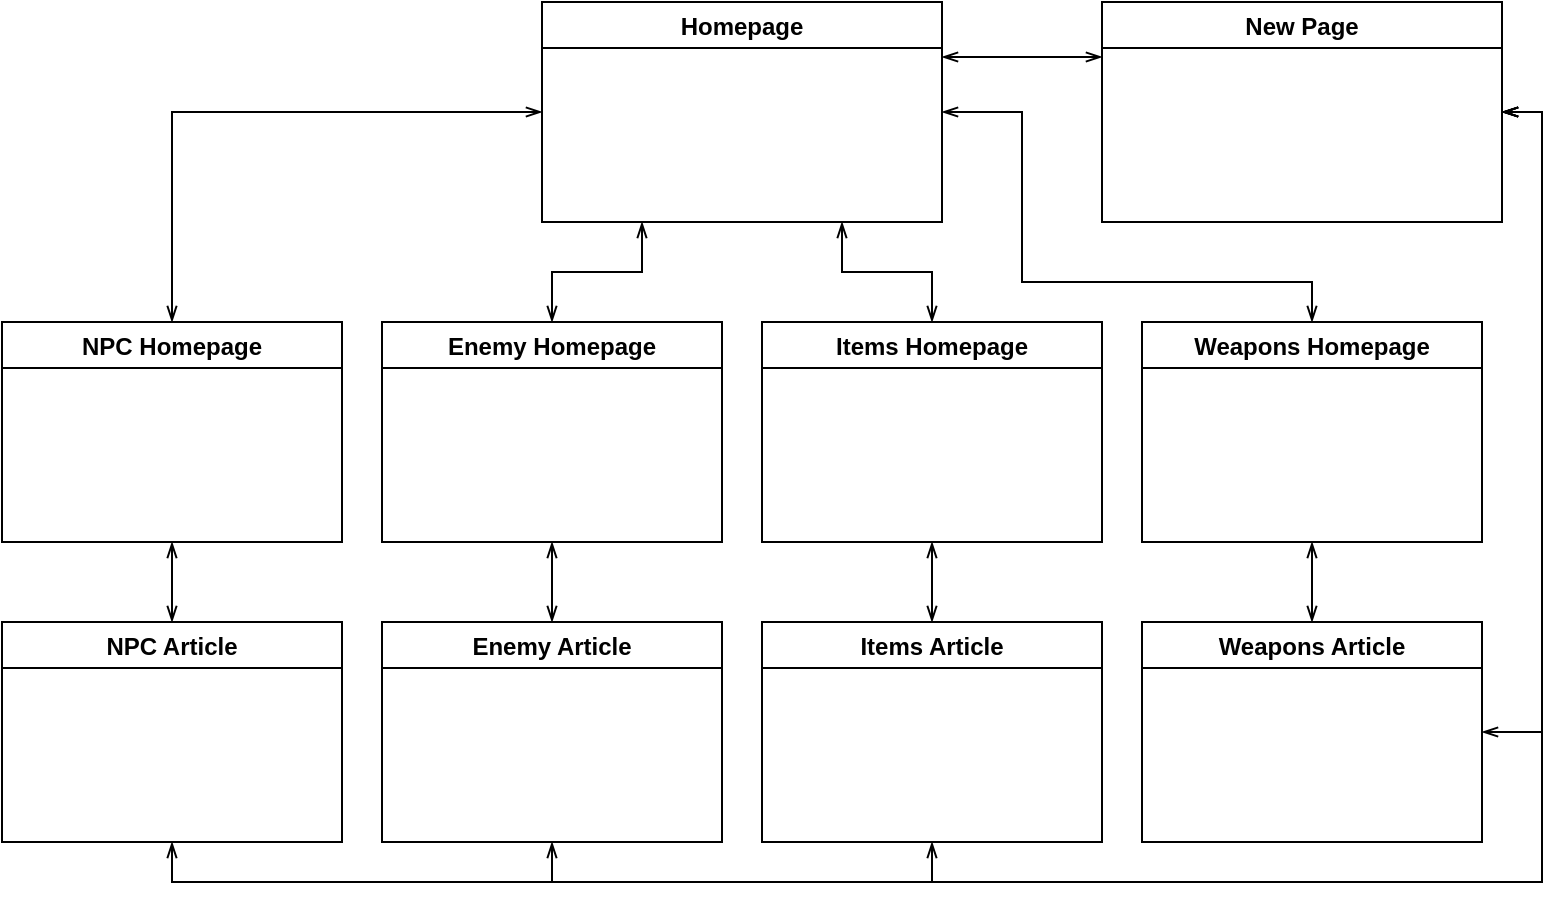 <mxfile version="17.1.3" type="github">
  <diagram id="C5RBs43oDa-KdzZeNtuy" name="Page-1">
    <mxGraphModel dx="1038" dy="489" grid="1" gridSize="10" guides="1" tooltips="1" connect="1" arrows="1" fold="1" page="1" pageScale="1" pageWidth="827" pageHeight="1169" math="0" shadow="0">
      <root>
        <mxCell id="WIyWlLk6GJQsqaUBKTNV-0" />
        <mxCell id="WIyWlLk6GJQsqaUBKTNV-1" parent="WIyWlLk6GJQsqaUBKTNV-0" />
        <mxCell id="R_5rNcwpgUmmxtOs-XdA-9" style="edgeStyle=orthogonalEdgeStyle;rounded=0;orthogonalLoop=1;jettySize=auto;html=1;exitX=0;exitY=0.5;exitDx=0;exitDy=0;entryX=0.5;entryY=0;entryDx=0;entryDy=0;startArrow=openThin;startFill=0;endArrow=openThin;endFill=0;" edge="1" parent="WIyWlLk6GJQsqaUBKTNV-1" source="R_5rNcwpgUmmxtOs-XdA-0" target="R_5rNcwpgUmmxtOs-XdA-1">
          <mxGeometry relative="1" as="geometry" />
        </mxCell>
        <mxCell id="R_5rNcwpgUmmxtOs-XdA-12" style="edgeStyle=orthogonalEdgeStyle;rounded=0;orthogonalLoop=1;jettySize=auto;html=1;exitX=0.75;exitY=1;exitDx=0;exitDy=0;entryX=0.5;entryY=0;entryDx=0;entryDy=0;startArrow=openThin;startFill=0;endArrow=openThin;endFill=0;" edge="1" parent="WIyWlLk6GJQsqaUBKTNV-1" source="R_5rNcwpgUmmxtOs-XdA-0" target="R_5rNcwpgUmmxtOs-XdA-6">
          <mxGeometry relative="1" as="geometry" />
        </mxCell>
        <mxCell id="R_5rNcwpgUmmxtOs-XdA-13" style="edgeStyle=orthogonalEdgeStyle;rounded=0;orthogonalLoop=1;jettySize=auto;html=1;exitX=1;exitY=0.5;exitDx=0;exitDy=0;entryX=0.5;entryY=0;entryDx=0;entryDy=0;startArrow=openThin;startFill=0;endArrow=openThin;endFill=0;" edge="1" parent="WIyWlLk6GJQsqaUBKTNV-1" source="R_5rNcwpgUmmxtOs-XdA-0" target="R_5rNcwpgUmmxtOs-XdA-7">
          <mxGeometry relative="1" as="geometry">
            <Array as="points">
              <mxPoint x="520" y="95" />
              <mxPoint x="520" y="180" />
              <mxPoint x="665" y="180" />
            </Array>
          </mxGeometry>
        </mxCell>
        <mxCell id="R_5rNcwpgUmmxtOs-XdA-29" style="edgeStyle=orthogonalEdgeStyle;rounded=0;orthogonalLoop=1;jettySize=auto;html=1;exitX=1;exitY=0.25;exitDx=0;exitDy=0;entryX=0;entryY=0.25;entryDx=0;entryDy=0;startArrow=openThin;startFill=0;endArrow=openThin;endFill=0;" edge="1" parent="WIyWlLk6GJQsqaUBKTNV-1" source="R_5rNcwpgUmmxtOs-XdA-0" target="R_5rNcwpgUmmxtOs-XdA-22">
          <mxGeometry relative="1" as="geometry" />
        </mxCell>
        <mxCell id="R_5rNcwpgUmmxtOs-XdA-0" value="Homepage" style="swimlane;" vertex="1" parent="WIyWlLk6GJQsqaUBKTNV-1">
          <mxGeometry x="280" y="40" width="200" height="110" as="geometry" />
        </mxCell>
        <mxCell id="R_5rNcwpgUmmxtOs-XdA-1" value="NPC Homepage" style="swimlane;" vertex="1" parent="WIyWlLk6GJQsqaUBKTNV-1">
          <mxGeometry x="10" y="200" width="170" height="110" as="geometry" />
        </mxCell>
        <mxCell id="R_5rNcwpgUmmxtOs-XdA-5" value="Enemy Homepage" style="swimlane;" vertex="1" parent="WIyWlLk6GJQsqaUBKTNV-1">
          <mxGeometry x="200" y="200" width="170" height="110" as="geometry" />
        </mxCell>
        <mxCell id="R_5rNcwpgUmmxtOs-XdA-6" value="Items Homepage" style="swimlane;" vertex="1" parent="WIyWlLk6GJQsqaUBKTNV-1">
          <mxGeometry x="390" y="200" width="170" height="110" as="geometry" />
        </mxCell>
        <mxCell id="R_5rNcwpgUmmxtOs-XdA-7" value="Weapons Homepage" style="swimlane;" vertex="1" parent="WIyWlLk6GJQsqaUBKTNV-1">
          <mxGeometry x="580" y="200" width="170" height="110" as="geometry" />
        </mxCell>
        <mxCell id="R_5rNcwpgUmmxtOs-XdA-10" style="edgeStyle=orthogonalEdgeStyle;rounded=0;orthogonalLoop=1;jettySize=auto;html=1;exitX=0.25;exitY=1;exitDx=0;exitDy=0;entryX=0.5;entryY=0;entryDx=0;entryDy=0;startArrow=openThin;startFill=0;endArrow=openThin;endFill=0;" edge="1" parent="WIyWlLk6GJQsqaUBKTNV-1" source="R_5rNcwpgUmmxtOs-XdA-0" target="R_5rNcwpgUmmxtOs-XdA-5">
          <mxGeometry relative="1" as="geometry">
            <mxPoint x="290" y="105" as="sourcePoint" />
            <mxPoint x="105" y="210" as="targetPoint" />
          </mxGeometry>
        </mxCell>
        <mxCell id="R_5rNcwpgUmmxtOs-XdA-21" style="edgeStyle=orthogonalEdgeStyle;rounded=0;orthogonalLoop=1;jettySize=auto;html=1;exitX=0.5;exitY=0;exitDx=0;exitDy=0;entryX=0.5;entryY=1;entryDx=0;entryDy=0;startArrow=openThin;startFill=0;endArrow=openThin;endFill=0;" edge="1" parent="WIyWlLk6GJQsqaUBKTNV-1" source="R_5rNcwpgUmmxtOs-XdA-14" target="R_5rNcwpgUmmxtOs-XdA-1">
          <mxGeometry relative="1" as="geometry" />
        </mxCell>
        <mxCell id="R_5rNcwpgUmmxtOs-XdA-31" style="edgeStyle=orthogonalEdgeStyle;rounded=0;orthogonalLoop=1;jettySize=auto;html=1;exitX=0.75;exitY=0;exitDx=0;exitDy=0;startArrow=openThin;startFill=0;endArrow=openThin;endFill=0;" edge="1" parent="WIyWlLk6GJQsqaUBKTNV-1" source="R_5rNcwpgUmmxtOs-XdA-14">
          <mxGeometry relative="1" as="geometry">
            <mxPoint x="138" y="350" as="targetPoint" />
          </mxGeometry>
        </mxCell>
        <mxCell id="R_5rNcwpgUmmxtOs-XdA-14" value="NPC Article" style="swimlane;" vertex="1" parent="WIyWlLk6GJQsqaUBKTNV-1">
          <mxGeometry x="10" y="350" width="170" height="110" as="geometry" />
        </mxCell>
        <mxCell id="R_5rNcwpgUmmxtOs-XdA-20" style="edgeStyle=orthogonalEdgeStyle;rounded=0;orthogonalLoop=1;jettySize=auto;html=1;exitX=0.5;exitY=0;exitDx=0;exitDy=0;entryX=0.5;entryY=1;entryDx=0;entryDy=0;startArrow=openThin;startFill=0;endArrow=openThin;endFill=0;" edge="1" parent="WIyWlLk6GJQsqaUBKTNV-1" source="R_5rNcwpgUmmxtOs-XdA-15" target="R_5rNcwpgUmmxtOs-XdA-5">
          <mxGeometry relative="1" as="geometry" />
        </mxCell>
        <mxCell id="R_5rNcwpgUmmxtOs-XdA-15" value="Enemy Article" style="swimlane;" vertex="1" parent="WIyWlLk6GJQsqaUBKTNV-1">
          <mxGeometry x="200" y="350" width="170" height="110" as="geometry" />
        </mxCell>
        <mxCell id="R_5rNcwpgUmmxtOs-XdA-19" style="edgeStyle=orthogonalEdgeStyle;rounded=0;orthogonalLoop=1;jettySize=auto;html=1;exitX=0.5;exitY=0;exitDx=0;exitDy=0;entryX=0.5;entryY=1;entryDx=0;entryDy=0;startArrow=openThin;startFill=0;endArrow=openThin;endFill=0;" edge="1" parent="WIyWlLk6GJQsqaUBKTNV-1" source="R_5rNcwpgUmmxtOs-XdA-16" target="R_5rNcwpgUmmxtOs-XdA-6">
          <mxGeometry relative="1" as="geometry" />
        </mxCell>
        <mxCell id="R_5rNcwpgUmmxtOs-XdA-16" value="Items Article" style="swimlane;" vertex="1" parent="WIyWlLk6GJQsqaUBKTNV-1">
          <mxGeometry x="390" y="350" width="170" height="110" as="geometry" />
        </mxCell>
        <mxCell id="R_5rNcwpgUmmxtOs-XdA-18" style="edgeStyle=orthogonalEdgeStyle;rounded=0;orthogonalLoop=1;jettySize=auto;html=1;exitX=0.5;exitY=0;exitDx=0;exitDy=0;entryX=0.5;entryY=1;entryDx=0;entryDy=0;startArrow=openThin;startFill=0;endArrow=openThin;endFill=0;" edge="1" parent="WIyWlLk6GJQsqaUBKTNV-1" source="R_5rNcwpgUmmxtOs-XdA-17" target="R_5rNcwpgUmmxtOs-XdA-7">
          <mxGeometry relative="1" as="geometry" />
        </mxCell>
        <mxCell id="R_5rNcwpgUmmxtOs-XdA-17" value="Weapons Article" style="swimlane;" vertex="1" parent="WIyWlLk6GJQsqaUBKTNV-1">
          <mxGeometry x="580" y="350" width="170" height="110" as="geometry" />
        </mxCell>
        <mxCell id="R_5rNcwpgUmmxtOs-XdA-24" style="edgeStyle=orthogonalEdgeStyle;rounded=0;orthogonalLoop=1;jettySize=auto;html=1;exitX=1;exitY=0.5;exitDx=0;exitDy=0;entryX=1;entryY=0.5;entryDx=0;entryDy=0;startArrow=openThin;startFill=0;endArrow=openThin;endFill=0;" edge="1" parent="WIyWlLk6GJQsqaUBKTNV-1" source="R_5rNcwpgUmmxtOs-XdA-22" target="R_5rNcwpgUmmxtOs-XdA-17">
          <mxGeometry relative="1" as="geometry" />
        </mxCell>
        <mxCell id="R_5rNcwpgUmmxtOs-XdA-26" style="edgeStyle=orthogonalEdgeStyle;rounded=0;orthogonalLoop=1;jettySize=auto;html=1;exitX=1;exitY=0.5;exitDx=0;exitDy=0;entryX=0.5;entryY=1;entryDx=0;entryDy=0;startArrow=openThin;startFill=0;endArrow=openThin;endFill=0;" edge="1" parent="WIyWlLk6GJQsqaUBKTNV-1" source="R_5rNcwpgUmmxtOs-XdA-22" target="R_5rNcwpgUmmxtOs-XdA-16">
          <mxGeometry relative="1" as="geometry" />
        </mxCell>
        <mxCell id="R_5rNcwpgUmmxtOs-XdA-27" style="edgeStyle=orthogonalEdgeStyle;rounded=0;orthogonalLoop=1;jettySize=auto;html=1;exitX=1;exitY=0.5;exitDx=0;exitDy=0;entryX=0.5;entryY=1;entryDx=0;entryDy=0;startArrow=openThin;startFill=0;endArrow=openThin;endFill=0;" edge="1" parent="WIyWlLk6GJQsqaUBKTNV-1" source="R_5rNcwpgUmmxtOs-XdA-22" target="R_5rNcwpgUmmxtOs-XdA-15">
          <mxGeometry relative="1" as="geometry" />
        </mxCell>
        <mxCell id="R_5rNcwpgUmmxtOs-XdA-28" style="edgeStyle=orthogonalEdgeStyle;rounded=0;orthogonalLoop=1;jettySize=auto;html=1;exitX=1;exitY=0.5;exitDx=0;exitDy=0;entryX=0.5;entryY=1;entryDx=0;entryDy=0;startArrow=openThin;startFill=0;endArrow=openThin;endFill=0;" edge="1" parent="WIyWlLk6GJQsqaUBKTNV-1" source="R_5rNcwpgUmmxtOs-XdA-22" target="R_5rNcwpgUmmxtOs-XdA-14">
          <mxGeometry relative="1" as="geometry" />
        </mxCell>
        <mxCell id="R_5rNcwpgUmmxtOs-XdA-22" value="New Page" style="swimlane;" vertex="1" parent="WIyWlLk6GJQsqaUBKTNV-1">
          <mxGeometry x="560" y="40" width="200" height="110" as="geometry" />
        </mxCell>
      </root>
    </mxGraphModel>
  </diagram>
</mxfile>
